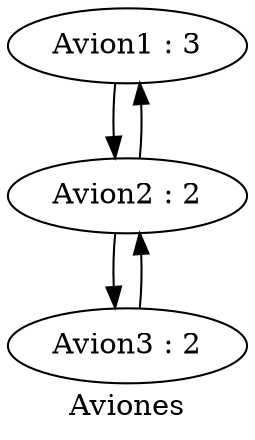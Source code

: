 digraph listadoble{
label="Aviones";
nodo672129649[label="Avion1 : 3"];
nodo672129649->nodo1861506898;
nodo1861506898->nodo672129649;
nodo1861506898[label="Avion2 : 2"];
nodo1861506898->nodo2037190356;
nodo2037190356->nodo1861506898;
nodo2037190356[label="Avion3 : 2"];

}